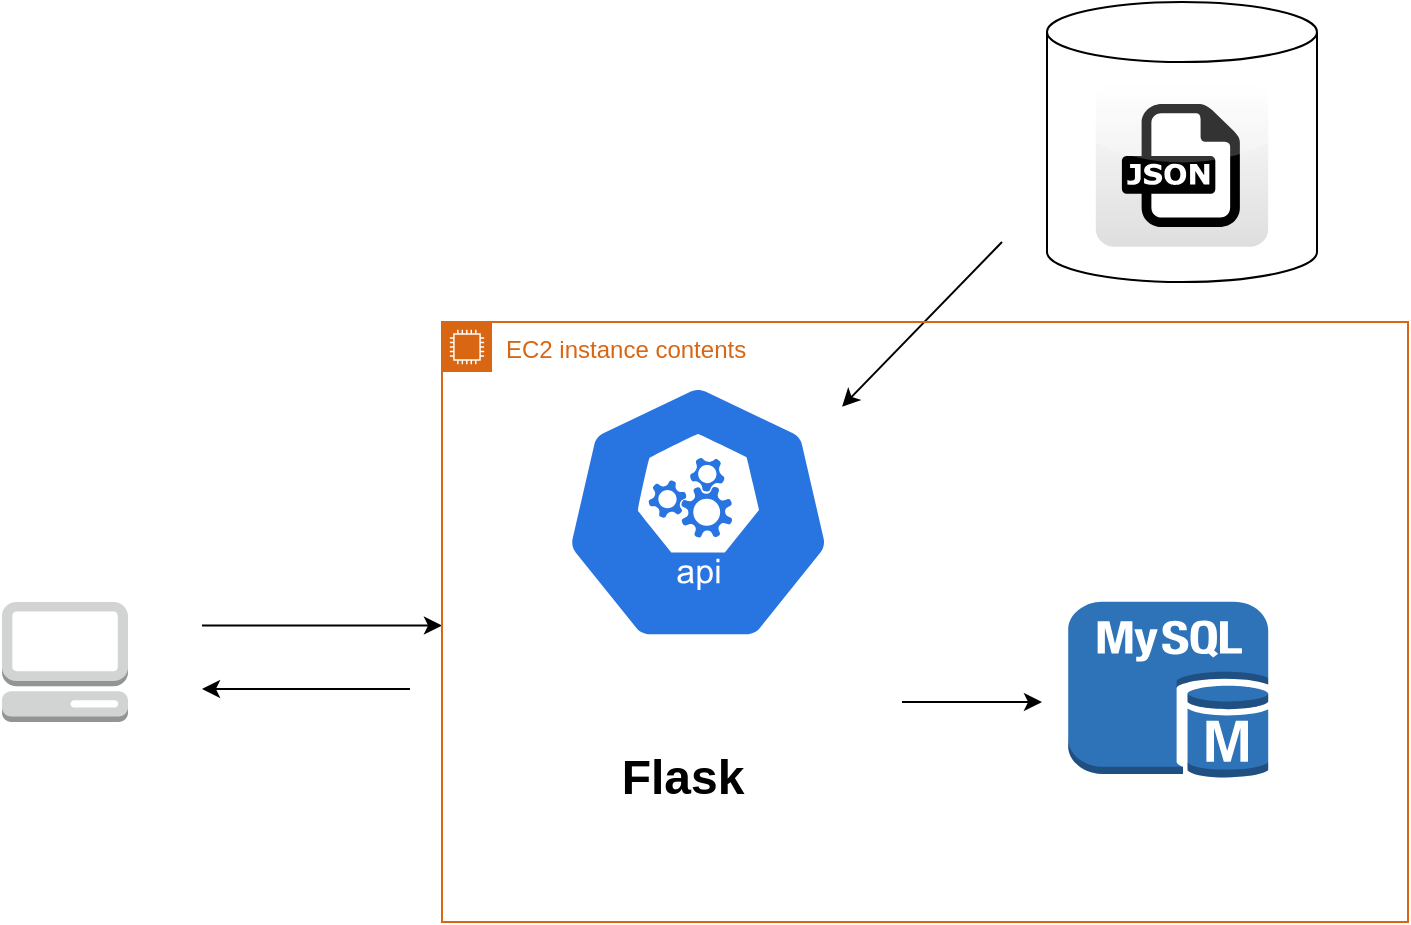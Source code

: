 <mxfile version="20.8.5" type="github">
  <diagram id="hLM5p1yeWD9XnMaE09wd" name="第 1 页">
    <mxGraphModel dx="3088" dy="1925" grid="1" gridSize="10" guides="1" tooltips="1" connect="1" arrows="1" fold="1" page="1" pageScale="1" pageWidth="827" pageHeight="1169" math="0" shadow="0">
      <root>
        <mxCell id="0" />
        <mxCell id="1" parent="0" />
        <mxCell id="QgSDCSaCJqK__PCRSgXO-5" value="" style="shape=image;html=1;verticalAlign=top;verticalLabelPosition=bottom;labelBackgroundColor=#ffffff;imageAspect=0;aspect=fixed;image=https://cdn4.iconfinder.com/data/icons/scripting-and-programming-languages/512/660277-Python_logo-128.png" vertex="1" parent="1">
          <mxGeometry x="-1254" y="-160" width="128" height="128" as="geometry" />
        </mxCell>
        <mxCell id="QgSDCSaCJqK__PCRSgXO-7" value="Flask" style="text;strokeColor=none;fillColor=none;html=1;fontSize=24;fontStyle=1;verticalAlign=middle;align=center;" vertex="1" parent="1">
          <mxGeometry x="-1240" y="-72" width="100" height="40" as="geometry" />
        </mxCell>
        <mxCell id="QgSDCSaCJqK__PCRSgXO-8" value="" style="sketch=0;html=1;dashed=0;whitespace=wrap;fillColor=#2875E2;strokeColor=#ffffff;points=[[0.005,0.63,0],[0.1,0.2,0],[0.9,0.2,0],[0.5,0,0],[0.995,0.63,0],[0.72,0.99,0],[0.5,1,0],[0.28,0.99,0]];verticalLabelPosition=bottom;align=center;verticalAlign=top;shape=mxgraph.kubernetes.icon;prIcon=api" vertex="1" parent="1">
          <mxGeometry x="-1466.9" y="-250" width="570" height="130" as="geometry" />
        </mxCell>
        <mxCell id="QgSDCSaCJqK__PCRSgXO-11" value="" style="endArrow=classic;html=1;rounded=0;" edge="1" parent="1">
          <mxGeometry width="50" height="50" relative="1" as="geometry">
            <mxPoint x="-1430" y="-128.25" as="sourcePoint" />
            <mxPoint x="-1310" y="-128.25" as="targetPoint" />
            <Array as="points">
              <mxPoint x="-1376" y="-128.25" />
            </Array>
          </mxGeometry>
        </mxCell>
        <mxCell id="QgSDCSaCJqK__PCRSgXO-12" value="" style="shape=cylinder3;whiteSpace=wrap;html=1;boundedLbl=1;backgroundOutline=1;size=15;" vertex="1" parent="1">
          <mxGeometry x="-1007.5" y="-440" width="135" height="140" as="geometry" />
        </mxCell>
        <mxCell id="QgSDCSaCJqK__PCRSgXO-13" value="" style="dashed=0;outlineConnect=0;html=1;align=center;labelPosition=center;verticalLabelPosition=bottom;verticalAlign=top;shape=mxgraph.webicons.json;gradientColor=#DFDEDE" vertex="1" parent="1">
          <mxGeometry x="-983.1" y="-400" width="86.2" height="82.4" as="geometry" />
        </mxCell>
        <mxCell id="QgSDCSaCJqK__PCRSgXO-16" value="" style="endArrow=classic;html=1;rounded=0;" edge="1" parent="1">
          <mxGeometry width="50" height="50" relative="1" as="geometry">
            <mxPoint x="-1380" y="-96.5" as="sourcePoint" />
            <mxPoint x="-1430" y="-96.5" as="targetPoint" />
            <Array as="points">
              <mxPoint x="-1326" y="-96.5" />
            </Array>
          </mxGeometry>
        </mxCell>
        <mxCell id="QgSDCSaCJqK__PCRSgXO-17" value="" style="endArrow=classic;html=1;rounded=0;" edge="1" parent="1">
          <mxGeometry width="50" height="50" relative="1" as="geometry">
            <mxPoint x="-1030" y="-320" as="sourcePoint" />
            <mxPoint x="-1110" y="-237.6" as="targetPoint" />
          </mxGeometry>
        </mxCell>
        <mxCell id="QgSDCSaCJqK__PCRSgXO-18" value="" style="endArrow=classic;html=1;rounded=0;" edge="1" parent="1">
          <mxGeometry width="50" height="50" relative="1" as="geometry">
            <mxPoint x="-1080" y="-90" as="sourcePoint" />
            <mxPoint x="-1010" y="-90" as="targetPoint" />
            <Array as="points">
              <mxPoint x="-1040" y="-90" />
            </Array>
          </mxGeometry>
        </mxCell>
        <mxCell id="QgSDCSaCJqK__PCRSgXO-19" value="" style="outlineConnect=0;dashed=0;verticalLabelPosition=bottom;verticalAlign=top;align=center;html=1;shape=mxgraph.aws3.management_console;fillColor=#D2D3D3;gradientColor=none;" vertex="1" parent="1">
          <mxGeometry x="-1530" y="-140" width="63" height="60" as="geometry" />
        </mxCell>
        <mxCell id="QgSDCSaCJqK__PCRSgXO-21" value="EC2 instance contents" style="points=[[0,0],[0.25,0],[0.5,0],[0.75,0],[1,0],[1,0.25],[1,0.5],[1,0.75],[1,1],[0.75,1],[0.5,1],[0.25,1],[0,1],[0,0.75],[0,0.5],[0,0.25]];outlineConnect=0;gradientColor=none;html=1;whiteSpace=wrap;fontSize=12;fontStyle=0;container=1;pointerEvents=0;collapsible=0;recursiveResize=0;shape=mxgraph.aws4.group;grIcon=mxgraph.aws4.group_ec2_instance_contents;strokeColor=#D86613;fillColor=none;verticalAlign=top;align=left;spacingLeft=30;fontColor=#D86613;dashed=0;" vertex="1" parent="1">
          <mxGeometry x="-1310" y="-280" width="483" height="300" as="geometry" />
        </mxCell>
        <mxCell id="QgSDCSaCJqK__PCRSgXO-6" value="" style="outlineConnect=0;dashed=0;verticalLabelPosition=bottom;verticalAlign=top;align=center;html=1;shape=mxgraph.aws3.mysql_db_instance;fillColor=#2E73B8;gradientColor=none;" vertex="1" parent="QgSDCSaCJqK__PCRSgXO-21">
          <mxGeometry x="313.1" y="139.88" width="100" height="88.25" as="geometry" />
        </mxCell>
      </root>
    </mxGraphModel>
  </diagram>
</mxfile>
